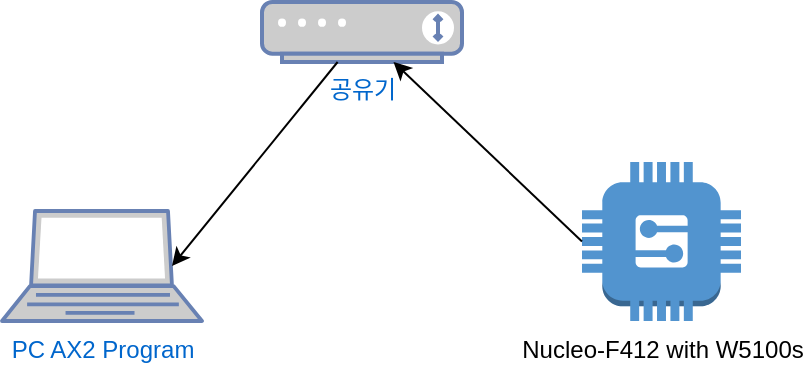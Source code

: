 <mxfile version="21.7.5" type="device" pages="2">
  <diagram name="net_config" id="LWpRF2SIDsTI7_Mz8cDZ">
    <mxGraphModel dx="1050" dy="632" grid="1" gridSize="10" guides="1" tooltips="1" connect="1" arrows="1" fold="1" page="1" pageScale="1" pageWidth="827" pageHeight="1169" math="0" shadow="0">
      <root>
        <mxCell id="0" />
        <mxCell id="1" parent="0" />
        <mxCell id="m6N1qMiLKkn2jE_5RoSi-1" value="PC AX2 Program" style="fontColor=#0066CC;verticalAlign=top;verticalLabelPosition=bottom;labelPosition=center;align=center;html=1;outlineConnect=0;fillColor=#CCCCCC;strokeColor=#6881B3;gradientColor=none;gradientDirection=north;strokeWidth=2;shape=mxgraph.networks.laptop;" vertex="1" parent="1">
          <mxGeometry x="190" y="234.5" width="100" height="55" as="geometry" />
        </mxCell>
        <mxCell id="m6N1qMiLKkn2jE_5RoSi-2" value="공유기" style="fontColor=#0066CC;verticalAlign=top;verticalLabelPosition=bottom;labelPosition=center;align=center;html=1;outlineConnect=0;fillColor=#CCCCCC;strokeColor=#6881B3;gradientColor=none;gradientDirection=north;strokeWidth=2;shape=mxgraph.networks.modem;" vertex="1" parent="1">
          <mxGeometry x="320" y="130" width="100" height="30" as="geometry" />
        </mxCell>
        <mxCell id="m6N1qMiLKkn2jE_5RoSi-3" value="Nucleo-F412 with W5100s" style="outlineConnect=0;dashed=0;verticalLabelPosition=bottom;verticalAlign=top;align=center;html=1;shape=mxgraph.aws3.generic;fillColor=#5294CF;gradientColor=none;" vertex="1" parent="1">
          <mxGeometry x="480" y="210" width="79.5" height="79.5" as="geometry" />
        </mxCell>
        <mxCell id="m6N1qMiLKkn2jE_5RoSi-5" value="" style="endArrow=classic;html=1;rounded=0;exitX=0;exitY=0.5;exitDx=0;exitDy=0;exitPerimeter=0;" edge="1" parent="1" source="m6N1qMiLKkn2jE_5RoSi-3" target="m6N1qMiLKkn2jE_5RoSi-2">
          <mxGeometry width="50" height="50" relative="1" as="geometry">
            <mxPoint x="400" y="310" as="sourcePoint" />
            <mxPoint x="450" y="260" as="targetPoint" />
          </mxGeometry>
        </mxCell>
        <mxCell id="m6N1qMiLKkn2jE_5RoSi-6" value="" style="endArrow=classic;html=1;rounded=0;entryX=0.85;entryY=0.5;entryDx=0;entryDy=0;entryPerimeter=0;" edge="1" parent="1" source="m6N1qMiLKkn2jE_5RoSi-2" target="m6N1qMiLKkn2jE_5RoSi-1">
          <mxGeometry width="50" height="50" relative="1" as="geometry">
            <mxPoint x="330" y="310" as="sourcePoint" />
            <mxPoint x="380" y="260" as="targetPoint" />
          </mxGeometry>
        </mxCell>
      </root>
    </mxGraphModel>
  </diagram>
  <diagram id="cJikXbhMJIGvxndjp9u8" name="seq">
    <mxGraphModel dx="684" dy="789" grid="1" gridSize="10" guides="1" tooltips="1" connect="1" arrows="1" fold="1" page="1" pageScale="1" pageWidth="827" pageHeight="1169" math="0" shadow="0">
      <root>
        <mxCell id="0" />
        <mxCell id="1" parent="0" />
        <mxCell id="ZsImisY8j1IBAHsfLJXn-26" style="edgeStyle=orthogonalEdgeStyle;rounded=0;orthogonalLoop=1;jettySize=auto;html=1;" edge="1" parent="1" source="ZsImisY8j1IBAHsfLJXn-1" target="ZsImisY8j1IBAHsfLJXn-3">
          <mxGeometry relative="1" as="geometry" />
        </mxCell>
        <mxCell id="ZsImisY8j1IBAHsfLJXn-1" value="START" style="strokeWidth=2;html=1;shape=mxgraph.flowchart.terminator;whiteSpace=wrap;" vertex="1" parent="1">
          <mxGeometry x="110" y="60" width="100" height="60" as="geometry" />
        </mxCell>
        <mxCell id="ZsImisY8j1IBAHsfLJXn-2" value="FINISH" style="strokeWidth=2;html=1;shape=mxgraph.flowchart.terminator;whiteSpace=wrap;" vertex="1" parent="1">
          <mxGeometry x="600" y="990" width="100" height="60" as="geometry" />
        </mxCell>
        <mxCell id="ZsImisY8j1IBAHsfLJXn-27" style="edgeStyle=orthogonalEdgeStyle;rounded=0;orthogonalLoop=1;jettySize=auto;html=1;entryX=0.5;entryY=0;entryDx=0;entryDy=0;" edge="1" parent="1" source="ZsImisY8j1IBAHsfLJXn-3" target="ZsImisY8j1IBAHsfLJXn-4">
          <mxGeometry relative="1" as="geometry" />
        </mxCell>
        <mxCell id="ZsImisY8j1IBAHsfLJXn-3" value="Peripherals Init" style="rounded=1;whiteSpace=wrap;html=1;absoluteArcSize=1;arcSize=14;strokeWidth=2;" vertex="1" parent="1">
          <mxGeometry x="110" y="160" width="100" height="40" as="geometry" />
        </mxCell>
        <mxCell id="ZsImisY8j1IBAHsfLJXn-28" style="edgeStyle=orthogonalEdgeStyle;rounded=0;orthogonalLoop=1;jettySize=auto;html=1;entryX=0.5;entryY=0;entryDx=0;entryDy=0;" edge="1" parent="1" source="ZsImisY8j1IBAHsfLJXn-4" target="ZsImisY8j1IBAHsfLJXn-5">
          <mxGeometry relative="1" as="geometry" />
        </mxCell>
        <mxCell id="ZsImisY8j1IBAHsfLJXn-4" value="W5100S Init" style="rounded=1;whiteSpace=wrap;html=1;absoluteArcSize=1;arcSize=14;strokeWidth=2;" vertex="1" parent="1">
          <mxGeometry x="110" y="240" width="100" height="40" as="geometry" />
        </mxCell>
        <mxCell id="ZsImisY8j1IBAHsfLJXn-29" style="edgeStyle=orthogonalEdgeStyle;rounded=0;orthogonalLoop=1;jettySize=auto;html=1;entryX=0.5;entryY=0;entryDx=0;entryDy=0;" edge="1" parent="1" source="ZsImisY8j1IBAHsfLJXn-5" target="ZsImisY8j1IBAHsfLJXn-6">
          <mxGeometry relative="1" as="geometry" />
        </mxCell>
        <mxCell id="ZsImisY8j1IBAHsfLJXn-5" value="Set Net Info" style="rounded=1;whiteSpace=wrap;html=1;absoluteArcSize=1;arcSize=14;strokeWidth=2;" vertex="1" parent="1">
          <mxGeometry x="110" y="320" width="100" height="40" as="geometry" />
        </mxCell>
        <mxCell id="ZsImisY8j1IBAHsfLJXn-30" style="edgeStyle=orthogonalEdgeStyle;rounded=0;orthogonalLoop=1;jettySize=auto;html=1;entryX=0.5;entryY=0;entryDx=0;entryDy=0;" edge="1" parent="1" source="ZsImisY8j1IBAHsfLJXn-6" target="ZsImisY8j1IBAHsfLJXn-7">
          <mxGeometry relative="1" as="geometry" />
        </mxCell>
        <mxCell id="ZsImisY8j1IBAHsfLJXn-6" value="Get Net Info" style="rounded=1;whiteSpace=wrap;html=1;absoluteArcSize=1;arcSize=14;strokeWidth=2;" vertex="1" parent="1">
          <mxGeometry x="110" y="400" width="100" height="40" as="geometry" />
        </mxCell>
        <mxCell id="ZsImisY8j1IBAHsfLJXn-31" style="edgeStyle=orthogonalEdgeStyle;rounded=0;orthogonalLoop=1;jettySize=auto;html=1;entryX=0.5;entryY=0;entryDx=0;entryDy=0;" edge="1" parent="1" source="ZsImisY8j1IBAHsfLJXn-7" target="ZsImisY8j1IBAHsfLJXn-8">
          <mxGeometry relative="1" as="geometry" />
        </mxCell>
        <mxCell id="ZsImisY8j1IBAHsfLJXn-7" value="Make Send Data" style="rounded=1;whiteSpace=wrap;html=1;absoluteArcSize=1;arcSize=14;strokeWidth=2;" vertex="1" parent="1">
          <mxGeometry x="110" y="480" width="100" height="40" as="geometry" />
        </mxCell>
        <mxCell id="ZsImisY8j1IBAHsfLJXn-32" style="edgeStyle=orthogonalEdgeStyle;rounded=0;orthogonalLoop=1;jettySize=auto;html=1;entryX=0.5;entryY=0;entryDx=0;entryDy=0;entryPerimeter=0;" edge="1" parent="1" source="ZsImisY8j1IBAHsfLJXn-8" target="ZsImisY8j1IBAHsfLJXn-9">
          <mxGeometry relative="1" as="geometry" />
        </mxCell>
        <mxCell id="ZsImisY8j1IBAHsfLJXn-8" value="Set TX buffer size" style="rounded=1;whiteSpace=wrap;html=1;absoluteArcSize=1;arcSize=14;strokeWidth=2;" vertex="1" parent="1">
          <mxGeometry x="110" y="560" width="100" height="40" as="geometry" />
        </mxCell>
        <mxCell id="ZsImisY8j1IBAHsfLJXn-33" style="edgeStyle=orthogonalEdgeStyle;rounded=0;orthogonalLoop=1;jettySize=auto;html=1;entryX=0.5;entryY=0;entryDx=0;entryDy=0;" edge="1" parent="1" source="ZsImisY8j1IBAHsfLJXn-9" target="ZsImisY8j1IBAHsfLJXn-10">
          <mxGeometry relative="1" as="geometry" />
        </mxCell>
        <mxCell id="ZsImisY8j1IBAHsfLJXn-34" value="Y" style="edgeLabel;html=1;align=center;verticalAlign=middle;resizable=0;points=[];" vertex="1" connectable="0" parent="ZsImisY8j1IBAHsfLJXn-33">
          <mxGeometry x="-0.23" y="-1" relative="1" as="geometry">
            <mxPoint x="1" as="offset" />
          </mxGeometry>
        </mxCell>
        <mxCell id="ZsImisY8j1IBAHsfLJXn-9" value="send_flag==1" style="strokeWidth=2;html=1;shape=mxgraph.flowchart.decision;whiteSpace=wrap;" vertex="1" parent="1">
          <mxGeometry x="70" y="640" width="180" height="80" as="geometry" />
        </mxCell>
        <mxCell id="ZsImisY8j1IBAHsfLJXn-35" style="edgeStyle=orthogonalEdgeStyle;rounded=0;orthogonalLoop=1;jettySize=auto;html=1;entryX=0.5;entryY=0;entryDx=0;entryDy=0;" edge="1" parent="1" source="ZsImisY8j1IBAHsfLJXn-10" target="ZsImisY8j1IBAHsfLJXn-12">
          <mxGeometry relative="1" as="geometry" />
        </mxCell>
        <mxCell id="ZsImisY8j1IBAHsfLJXn-10" value="Save Time1" style="rounded=1;whiteSpace=wrap;html=1;absoluteArcSize=1;arcSize=14;strokeWidth=2;" vertex="1" parent="1">
          <mxGeometry x="110" y="760" width="100" height="40" as="geometry" />
        </mxCell>
        <mxCell id="ZsImisY8j1IBAHsfLJXn-37" style="edgeStyle=orthogonalEdgeStyle;rounded=0;orthogonalLoop=1;jettySize=auto;html=1;entryX=0.5;entryY=0;entryDx=0;entryDy=0;" edge="1" parent="1" source="ZsImisY8j1IBAHsfLJXn-11" target="ZsImisY8j1IBAHsfLJXn-13">
          <mxGeometry relative="1" as="geometry">
            <mxPoint x="160" y="1030" as="targetPoint" />
          </mxGeometry>
        </mxCell>
        <mxCell id="ZsImisY8j1IBAHsfLJXn-39" value="Y" style="edgeLabel;html=1;align=center;verticalAlign=middle;resizable=0;points=[];" vertex="1" connectable="0" parent="ZsImisY8j1IBAHsfLJXn-37">
          <mxGeometry x="-0.266" relative="1" as="geometry">
            <mxPoint as="offset" />
          </mxGeometry>
        </mxCell>
        <mxCell id="ZsImisY8j1IBAHsfLJXn-57" style="edgeStyle=orthogonalEdgeStyle;rounded=0;orthogonalLoop=1;jettySize=auto;html=1;entryX=0;entryY=0.5;entryDx=0;entryDy=0;" edge="1" parent="1" source="ZsImisY8j1IBAHsfLJXn-11" target="ZsImisY8j1IBAHsfLJXn-23">
          <mxGeometry relative="1" as="geometry">
            <Array as="points">
              <mxPoint x="360" y="960" />
              <mxPoint x="360" y="860" />
            </Array>
          </mxGeometry>
        </mxCell>
        <mxCell id="ZsImisY8j1IBAHsfLJXn-67" value="N" style="edgeLabel;html=1;align=center;verticalAlign=middle;resizable=0;points=[];" vertex="1" connectable="0" parent="ZsImisY8j1IBAHsfLJXn-57">
          <mxGeometry x="-0.496" y="-2" relative="1" as="geometry">
            <mxPoint x="-61" y="-2" as="offset" />
          </mxGeometry>
        </mxCell>
        <mxCell id="ZsImisY8j1IBAHsfLJXn-11" value="cnt &amp;lt; repeat_cnt" style="strokeWidth=2;html=1;shape=mxgraph.flowchart.decision;whiteSpace=wrap;" vertex="1" parent="1">
          <mxGeometry x="70" y="920" width="180" height="80" as="geometry" />
        </mxCell>
        <mxCell id="ZsImisY8j1IBAHsfLJXn-36" style="edgeStyle=orthogonalEdgeStyle;rounded=0;orthogonalLoop=1;jettySize=auto;html=1;entryX=0.5;entryY=0;entryDx=0;entryDy=0;entryPerimeter=0;" edge="1" parent="1" source="ZsImisY8j1IBAHsfLJXn-12" target="ZsImisY8j1IBAHsfLJXn-11">
          <mxGeometry relative="1" as="geometry" />
        </mxCell>
        <mxCell id="ZsImisY8j1IBAHsfLJXn-12" value="cnt = 0" style="rounded=1;whiteSpace=wrap;html=1;absoluteArcSize=1;arcSize=14;strokeWidth=2;" vertex="1" parent="1">
          <mxGeometry x="110" y="840" width="100" height="40" as="geometry" />
        </mxCell>
        <mxCell id="ZsImisY8j1IBAHsfLJXn-38" style="edgeStyle=orthogonalEdgeStyle;rounded=0;orthogonalLoop=1;jettySize=auto;html=1;entryX=0;entryY=0.5;entryDx=0;entryDy=0;" edge="1" parent="1" source="ZsImisY8j1IBAHsfLJXn-13" target="ZsImisY8j1IBAHsfLJXn-14">
          <mxGeometry relative="1" as="geometry">
            <Array as="points">
              <mxPoint x="280" y="1060" />
              <mxPoint x="280" y="100" />
            </Array>
          </mxGeometry>
        </mxCell>
        <mxCell id="ZsImisY8j1IBAHsfLJXn-13" value="cnt++" style="rounded=1;whiteSpace=wrap;html=1;absoluteArcSize=1;arcSize=14;strokeWidth=2;" vertex="1" parent="1">
          <mxGeometry x="110" y="1040" width="100" height="40" as="geometry" />
        </mxCell>
        <mxCell id="ZsImisY8j1IBAHsfLJXn-40" style="edgeStyle=orthogonalEdgeStyle;rounded=0;orthogonalLoop=1;jettySize=auto;html=1;entryX=0.5;entryY=0;entryDx=0;entryDy=0;" edge="1" parent="1" source="ZsImisY8j1IBAHsfLJXn-14" target="ZsImisY8j1IBAHsfLJXn-15">
          <mxGeometry relative="1" as="geometry" />
        </mxCell>
        <mxCell id="ZsImisY8j1IBAHsfLJXn-14" value="send_data[1] = &#39;0&#39;+cnt" style="rounded=1;whiteSpace=wrap;html=1;absoluteArcSize=1;arcSize=14;strokeWidth=2;" vertex="1" parent="1">
          <mxGeometry x="430" y="80" width="100" height="40" as="geometry" />
        </mxCell>
        <mxCell id="ZsImisY8j1IBAHsfLJXn-41" style="edgeStyle=orthogonalEdgeStyle;rounded=0;orthogonalLoop=1;jettySize=auto;html=1;entryX=0.5;entryY=0;entryDx=0;entryDy=0;entryPerimeter=0;" edge="1" parent="1" source="ZsImisY8j1IBAHsfLJXn-15" target="ZsImisY8j1IBAHsfLJXn-16">
          <mxGeometry relative="1" as="geometry" />
        </mxCell>
        <mxCell id="ZsImisY8j1IBAHsfLJXn-15" value="Sentsize = 0" style="rounded=1;whiteSpace=wrap;html=1;absoluteArcSize=1;arcSize=14;strokeWidth=2;" vertex="1" parent="1">
          <mxGeometry x="430" y="160" width="100" height="40" as="geometry" />
        </mxCell>
        <mxCell id="ZsImisY8j1IBAHsfLJXn-42" style="edgeStyle=orthogonalEdgeStyle;rounded=0;orthogonalLoop=1;jettySize=auto;html=1;entryX=0.5;entryY=0;entryDx=0;entryDy=0;entryPerimeter=0;" edge="1" parent="1" source="ZsImisY8j1IBAHsfLJXn-16" target="ZsImisY8j1IBAHsfLJXn-17">
          <mxGeometry relative="1" as="geometry" />
        </mxCell>
        <mxCell id="ZsImisY8j1IBAHsfLJXn-43" value="Y" style="edgeLabel;html=1;align=center;verticalAlign=middle;resizable=0;points=[];" vertex="1" connectable="0" parent="ZsImisY8j1IBAHsfLJXn-42">
          <mxGeometry x="-0.318" relative="1" as="geometry">
            <mxPoint as="offset" />
          </mxGeometry>
        </mxCell>
        <mxCell id="ZsImisY8j1IBAHsfLJXn-46" style="edgeStyle=orthogonalEdgeStyle;rounded=0;orthogonalLoop=1;jettySize=auto;html=1;entryX=0.5;entryY=0;entryDx=0;entryDy=0;entryPerimeter=0;" edge="1" parent="1" target="ZsImisY8j1IBAHsfLJXn-11">
          <mxGeometry relative="1" as="geometry">
            <mxPoint x="470" y="280" as="sourcePoint" />
            <mxPoint x="240" y="920" as="targetPoint" />
            <Array as="points">
              <mxPoint x="320" y="280" />
              <mxPoint x="320" y="900" />
              <mxPoint x="160" y="900" />
            </Array>
          </mxGeometry>
        </mxCell>
        <mxCell id="ZsImisY8j1IBAHsfLJXn-47" value="N" style="edgeLabel;html=1;align=center;verticalAlign=middle;resizable=0;points=[];" vertex="1" connectable="0" parent="ZsImisY8j1IBAHsfLJXn-46">
          <mxGeometry x="-0.963" y="-2" relative="1" as="geometry">
            <mxPoint as="offset" />
          </mxGeometry>
        </mxCell>
        <mxCell id="ZsImisY8j1IBAHsfLJXn-66" value="N" style="edgeLabel;html=1;align=center;verticalAlign=middle;resizable=0;points=[];" vertex="1" connectable="0" parent="ZsImisY8j1IBAHsfLJXn-46">
          <mxGeometry x="-0.78" y="-2" relative="1" as="geometry">
            <mxPoint as="offset" />
          </mxGeometry>
        </mxCell>
        <mxCell id="ZsImisY8j1IBAHsfLJXn-16" value="sentsize != SEND_SIZE" style="strokeWidth=2;html=1;shape=mxgraph.flowchart.decision;whiteSpace=wrap;" vertex="1" parent="1">
          <mxGeometry x="390" y="240" width="180" height="80" as="geometry" />
        </mxCell>
        <mxCell id="ZsImisY8j1IBAHsfLJXn-48" style="edgeStyle=orthogonalEdgeStyle;rounded=0;orthogonalLoop=1;jettySize=auto;html=1;entryX=0;entryY=0.5;entryDx=0;entryDy=0;" edge="1" parent="1" source="ZsImisY8j1IBAHsfLJXn-17" target="ZsImisY8j1IBAHsfLJXn-19">
          <mxGeometry relative="1" as="geometry" />
        </mxCell>
        <mxCell id="ZsImisY8j1IBAHsfLJXn-50" value="N" style="edgeLabel;html=1;align=center;verticalAlign=middle;resizable=0;points=[];" vertex="1" connectable="0" parent="ZsImisY8j1IBAHsfLJXn-48">
          <mxGeometry x="-0.68" relative="1" as="geometry">
            <mxPoint as="offset" />
          </mxGeometry>
        </mxCell>
        <mxCell id="ZsImisY8j1IBAHsfLJXn-49" style="edgeStyle=orthogonalEdgeStyle;rounded=0;orthogonalLoop=1;jettySize=auto;html=1;entryX=0.5;entryY=0;entryDx=0;entryDy=0;" edge="1" parent="1" source="ZsImisY8j1IBAHsfLJXn-17" target="ZsImisY8j1IBAHsfLJXn-18">
          <mxGeometry relative="1" as="geometry" />
        </mxCell>
        <mxCell id="ZsImisY8j1IBAHsfLJXn-51" value="Y" style="edgeLabel;html=1;align=center;verticalAlign=middle;resizable=0;points=[];" vertex="1" connectable="0" parent="ZsImisY8j1IBAHsfLJXn-49">
          <mxGeometry x="-0.422" relative="1" as="geometry">
            <mxPoint as="offset" />
          </mxGeometry>
        </mxCell>
        <mxCell id="ZsImisY8j1IBAHsfLJXn-17" value="(SEND_SIZE-sentsize)&lt;br&gt;&amp;gt; send_size_1" style="strokeWidth=2;html=1;shape=mxgraph.flowchart.decision;whiteSpace=wrap;" vertex="1" parent="1">
          <mxGeometry x="390" y="360" width="180" height="80" as="geometry" />
        </mxCell>
        <mxCell id="ZsImisY8j1IBAHsfLJXn-52" style="edgeStyle=orthogonalEdgeStyle;rounded=0;orthogonalLoop=1;jettySize=auto;html=1;entryX=0.5;entryY=0;entryDx=0;entryDy=0;" edge="1" parent="1" source="ZsImisY8j1IBAHsfLJXn-18" target="ZsImisY8j1IBAHsfLJXn-20">
          <mxGeometry relative="1" as="geometry" />
        </mxCell>
        <mxCell id="ZsImisY8j1IBAHsfLJXn-18" value="temp_send_size =send_size_1" style="rounded=1;whiteSpace=wrap;html=1;absoluteArcSize=1;arcSize=14;strokeWidth=2;" vertex="1" parent="1">
          <mxGeometry x="430" y="480" width="100" height="40" as="geometry" />
        </mxCell>
        <mxCell id="ZsImisY8j1IBAHsfLJXn-53" style="edgeStyle=orthogonalEdgeStyle;rounded=0;orthogonalLoop=1;jettySize=auto;html=1;entryX=0.5;entryY=0;entryDx=0;entryDy=0;" edge="1" parent="1" source="ZsImisY8j1IBAHsfLJXn-19" target="ZsImisY8j1IBAHsfLJXn-20">
          <mxGeometry relative="1" as="geometry">
            <Array as="points">
              <mxPoint x="650" y="540" />
              <mxPoint x="480" y="540" />
            </Array>
          </mxGeometry>
        </mxCell>
        <mxCell id="ZsImisY8j1IBAHsfLJXn-19" value="&lt;font style=&quot;font-size: 8px;&quot;&gt;temp_send_size &lt;br&gt;=(SEND_SIZE- sentsize)&lt;/font&gt;" style="rounded=1;whiteSpace=wrap;html=1;absoluteArcSize=1;arcSize=14;strokeWidth=2;" vertex="1" parent="1">
          <mxGeometry x="600" y="380" width="100" height="40" as="geometry" />
        </mxCell>
        <mxCell id="ZsImisY8j1IBAHsfLJXn-54" style="edgeStyle=orthogonalEdgeStyle;rounded=0;orthogonalLoop=1;jettySize=auto;html=1;entryX=0.5;entryY=0;entryDx=0;entryDy=0;entryPerimeter=0;" edge="1" parent="1" source="ZsImisY8j1IBAHsfLJXn-20" target="ZsImisY8j1IBAHsfLJXn-21">
          <mxGeometry relative="1" as="geometry" />
        </mxCell>
        <mxCell id="ZsImisY8j1IBAHsfLJXn-20" value="ret=sendto()" style="rounded=1;whiteSpace=wrap;html=1;absoluteArcSize=1;arcSize=14;strokeWidth=2;" vertex="1" parent="1">
          <mxGeometry x="430" y="560" width="100" height="40" as="geometry" />
        </mxCell>
        <mxCell id="ZsImisY8j1IBAHsfLJXn-55" style="edgeStyle=orthogonalEdgeStyle;rounded=0;orthogonalLoop=1;jettySize=auto;html=1;entryX=0.5;entryY=0;entryDx=0;entryDy=0;" edge="1" parent="1" source="ZsImisY8j1IBAHsfLJXn-21" target="ZsImisY8j1IBAHsfLJXn-22">
          <mxGeometry relative="1" as="geometry" />
        </mxCell>
        <mxCell id="ZsImisY8j1IBAHsfLJXn-61" value="N" style="edgeLabel;html=1;align=center;verticalAlign=middle;resizable=0;points=[];" vertex="1" connectable="0" parent="ZsImisY8j1IBAHsfLJXn-55">
          <mxGeometry x="-0.31" y="2" relative="1" as="geometry">
            <mxPoint as="offset" />
          </mxGeometry>
        </mxCell>
        <mxCell id="ZsImisY8j1IBAHsfLJXn-59" style="edgeStyle=orthogonalEdgeStyle;rounded=0;orthogonalLoop=1;jettySize=auto;html=1;entryX=0;entryY=0.5;entryDx=0;entryDy=0;" edge="1" parent="1" source="ZsImisY8j1IBAHsfLJXn-21" target="ZsImisY8j1IBAHsfLJXn-58">
          <mxGeometry relative="1" as="geometry" />
        </mxCell>
        <mxCell id="ZsImisY8j1IBAHsfLJXn-60" value="Y" style="edgeLabel;html=1;align=center;verticalAlign=middle;resizable=0;points=[];" vertex="1" connectable="0" parent="ZsImisY8j1IBAHsfLJXn-59">
          <mxGeometry x="0.377" y="1" relative="1" as="geometry">
            <mxPoint as="offset" />
          </mxGeometry>
        </mxCell>
        <mxCell id="ZsImisY8j1IBAHsfLJXn-21" value="ret &amp;lt; 0" style="strokeWidth=2;html=1;shape=mxgraph.flowchart.decision;whiteSpace=wrap;" vertex="1" parent="1">
          <mxGeometry x="390" y="640" width="180" height="80" as="geometry" />
        </mxCell>
        <mxCell id="ZsImisY8j1IBAHsfLJXn-56" style="edgeStyle=orthogonalEdgeStyle;rounded=0;orthogonalLoop=1;jettySize=auto;html=1;entryX=1;entryY=0.5;entryDx=0;entryDy=0;entryPerimeter=0;exitX=1;exitY=0.5;exitDx=0;exitDy=0;" edge="1" parent="1" source="ZsImisY8j1IBAHsfLJXn-22" target="ZsImisY8j1IBAHsfLJXn-16">
          <mxGeometry relative="1" as="geometry">
            <mxPoint x="550" y="780" as="sourcePoint" />
            <mxPoint x="590" y="280.0" as="targetPoint" />
            <Array as="points">
              <mxPoint x="720" y="780" />
              <mxPoint x="720" y="280" />
            </Array>
          </mxGeometry>
        </mxCell>
        <mxCell id="ZsImisY8j1IBAHsfLJXn-22" value="sentsize += ret" style="rounded=1;whiteSpace=wrap;html=1;absoluteArcSize=1;arcSize=14;strokeWidth=2;" vertex="1" parent="1">
          <mxGeometry x="430" y="760" width="100" height="40" as="geometry" />
        </mxCell>
        <mxCell id="ZsImisY8j1IBAHsfLJXn-63" style="edgeStyle=orthogonalEdgeStyle;rounded=0;orthogonalLoop=1;jettySize=auto;html=1;entryX=0.5;entryY=0;entryDx=0;entryDy=0;" edge="1" parent="1" source="ZsImisY8j1IBAHsfLJXn-23" target="ZsImisY8j1IBAHsfLJXn-24">
          <mxGeometry relative="1" as="geometry" />
        </mxCell>
        <mxCell id="ZsImisY8j1IBAHsfLJXn-23" value="Save Time2" style="rounded=1;whiteSpace=wrap;html=1;absoluteArcSize=1;arcSize=14;strokeWidth=2;" vertex="1" parent="1">
          <mxGeometry x="430" y="840" width="100" height="40" as="geometry" />
        </mxCell>
        <mxCell id="ZsImisY8j1IBAHsfLJXn-64" style="edgeStyle=orthogonalEdgeStyle;rounded=0;orthogonalLoop=1;jettySize=auto;html=1;entryX=0.5;entryY=0;entryDx=0;entryDy=0;" edge="1" parent="1" source="ZsImisY8j1IBAHsfLJXn-24" target="ZsImisY8j1IBAHsfLJXn-25">
          <mxGeometry relative="1" as="geometry" />
        </mxCell>
        <mxCell id="ZsImisY8j1IBAHsfLJXn-24" value="Print Result" style="rounded=1;whiteSpace=wrap;html=1;absoluteArcSize=1;arcSize=14;strokeWidth=2;" vertex="1" parent="1">
          <mxGeometry x="430" y="920" width="100" height="40" as="geometry" />
        </mxCell>
        <mxCell id="ZsImisY8j1IBAHsfLJXn-65" style="edgeStyle=orthogonalEdgeStyle;rounded=0;orthogonalLoop=1;jettySize=auto;html=1;entryX=0;entryY=0.5;entryDx=0;entryDy=0;entryPerimeter=0;" edge="1" parent="1" source="ZsImisY8j1IBAHsfLJXn-25" target="ZsImisY8j1IBAHsfLJXn-2">
          <mxGeometry relative="1" as="geometry" />
        </mxCell>
        <mxCell id="ZsImisY8j1IBAHsfLJXn-25" value="send_flag = 0" style="rounded=1;whiteSpace=wrap;html=1;absoluteArcSize=1;arcSize=14;strokeWidth=2;" vertex="1" parent="1">
          <mxGeometry x="430" y="1000" width="100" height="40" as="geometry" />
        </mxCell>
        <mxCell id="ZsImisY8j1IBAHsfLJXn-62" style="edgeStyle=orthogonalEdgeStyle;rounded=0;orthogonalLoop=1;jettySize=auto;html=1;entryX=1;entryY=0.5;entryDx=0;entryDy=0;entryPerimeter=0;" edge="1" parent="1" source="ZsImisY8j1IBAHsfLJXn-58" target="ZsImisY8j1IBAHsfLJXn-16">
          <mxGeometry relative="1" as="geometry">
            <Array as="points">
              <mxPoint x="720" y="680" />
              <mxPoint x="720" y="280" />
            </Array>
          </mxGeometry>
        </mxCell>
        <mxCell id="ZsImisY8j1IBAHsfLJXn-58" value="Print Error" style="rounded=1;whiteSpace=wrap;html=1;absoluteArcSize=1;arcSize=14;strokeWidth=2;" vertex="1" parent="1">
          <mxGeometry x="600" y="660" width="100" height="40" as="geometry" />
        </mxCell>
      </root>
    </mxGraphModel>
  </diagram>
</mxfile>
